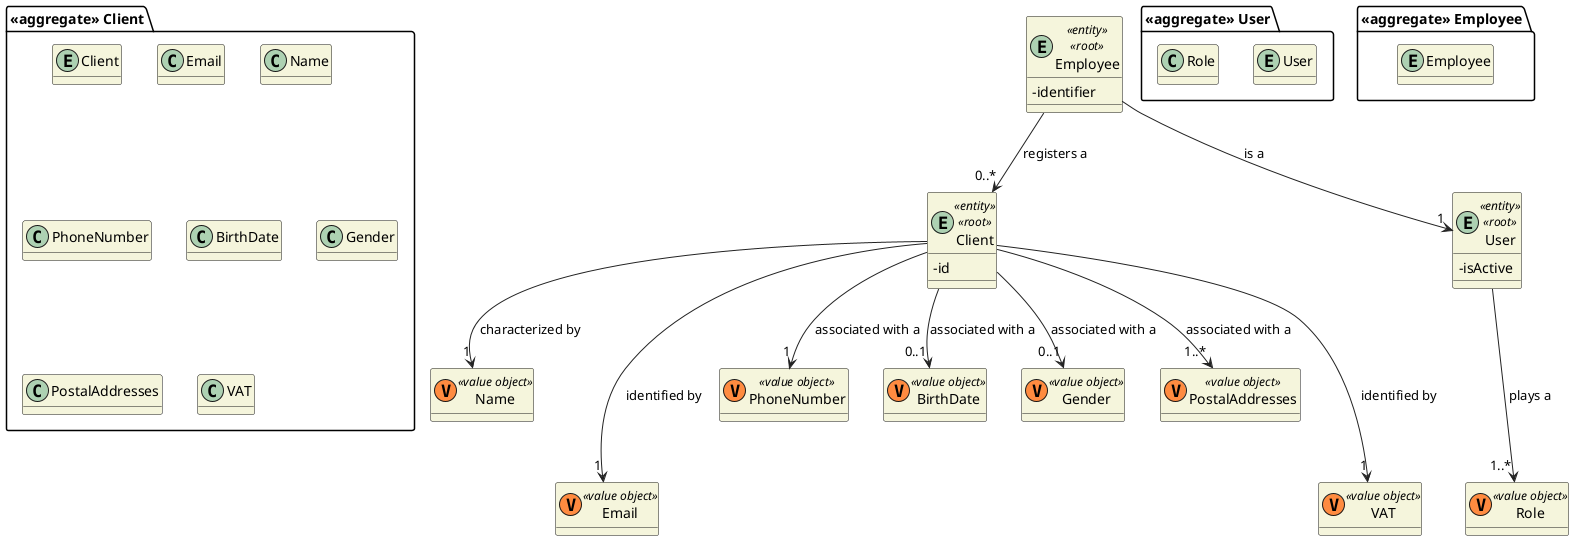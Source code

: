 @startuml
'https://plantuml.com/class-diagram

skinparam classAttributeIconSize 0
hide empty attributes
skinparam classBackgroundColor beige
skinparam ArrowColor #222222

package "<<aggregate>> Client" {
    entity Client
    class Email
    class Name
    class PhoneNumber
    class BirthDate
    class Gender
    class PostalAddresses
    class VAT
}

entity Client <<entity>> <<root>> {
    - id
}

class Name <<(V,#FF8B40) value object>> {}
class Email <<(V,#FF8B40) value object>> {}
class PhoneNumber <<(V,#FF8B40) value object>> {}
class BirthDate <<(V,#FF8B40) value object>> {}
class Gender <<(V,#FF8B40) value object>> {}
class PostalAddresses <<(V,#FF8B40) value object>> {}
class VAT <<(V,#FF8B40) value object>> {}

Client --> "1" Name : characterized by
Client ---> "1" Email : identified by
Client ---> "1" VAT : identified by
Client --> "1" PhoneNumber: associated with a
Client --> "0..1" BirthDate: associated with a
Client --> "0..1" Gender: associated with a
Client --> "1..*" PostalAddresses: associated with a

package "<<aggregate>> User" {
    entity User
    class Role
}

entity User <<entity>> <<root>> {
    - isActive
}


class Role <<(V,#FF8B40) value object>> {}

User ---> "1..*" Role : plays a

package "<<aggregate>> Employee" {
    entity Employee
}

entity Employee <<entity>> <<root>> {
    -identifier
}

Employee --> "1" User : is a
Employee --> "0..*" Client : registers a
@enduml